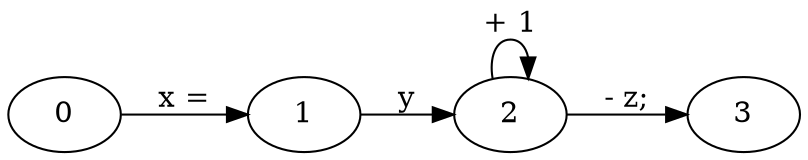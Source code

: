 digraph g
{
rankdir=LR;
0;1;2;3;
0 -> 1 [label="x ="]
1 -> 2 [label="y"]
2 -> 2 [label="+ 1"]
2 -> 3 [label="- z;"]
}
